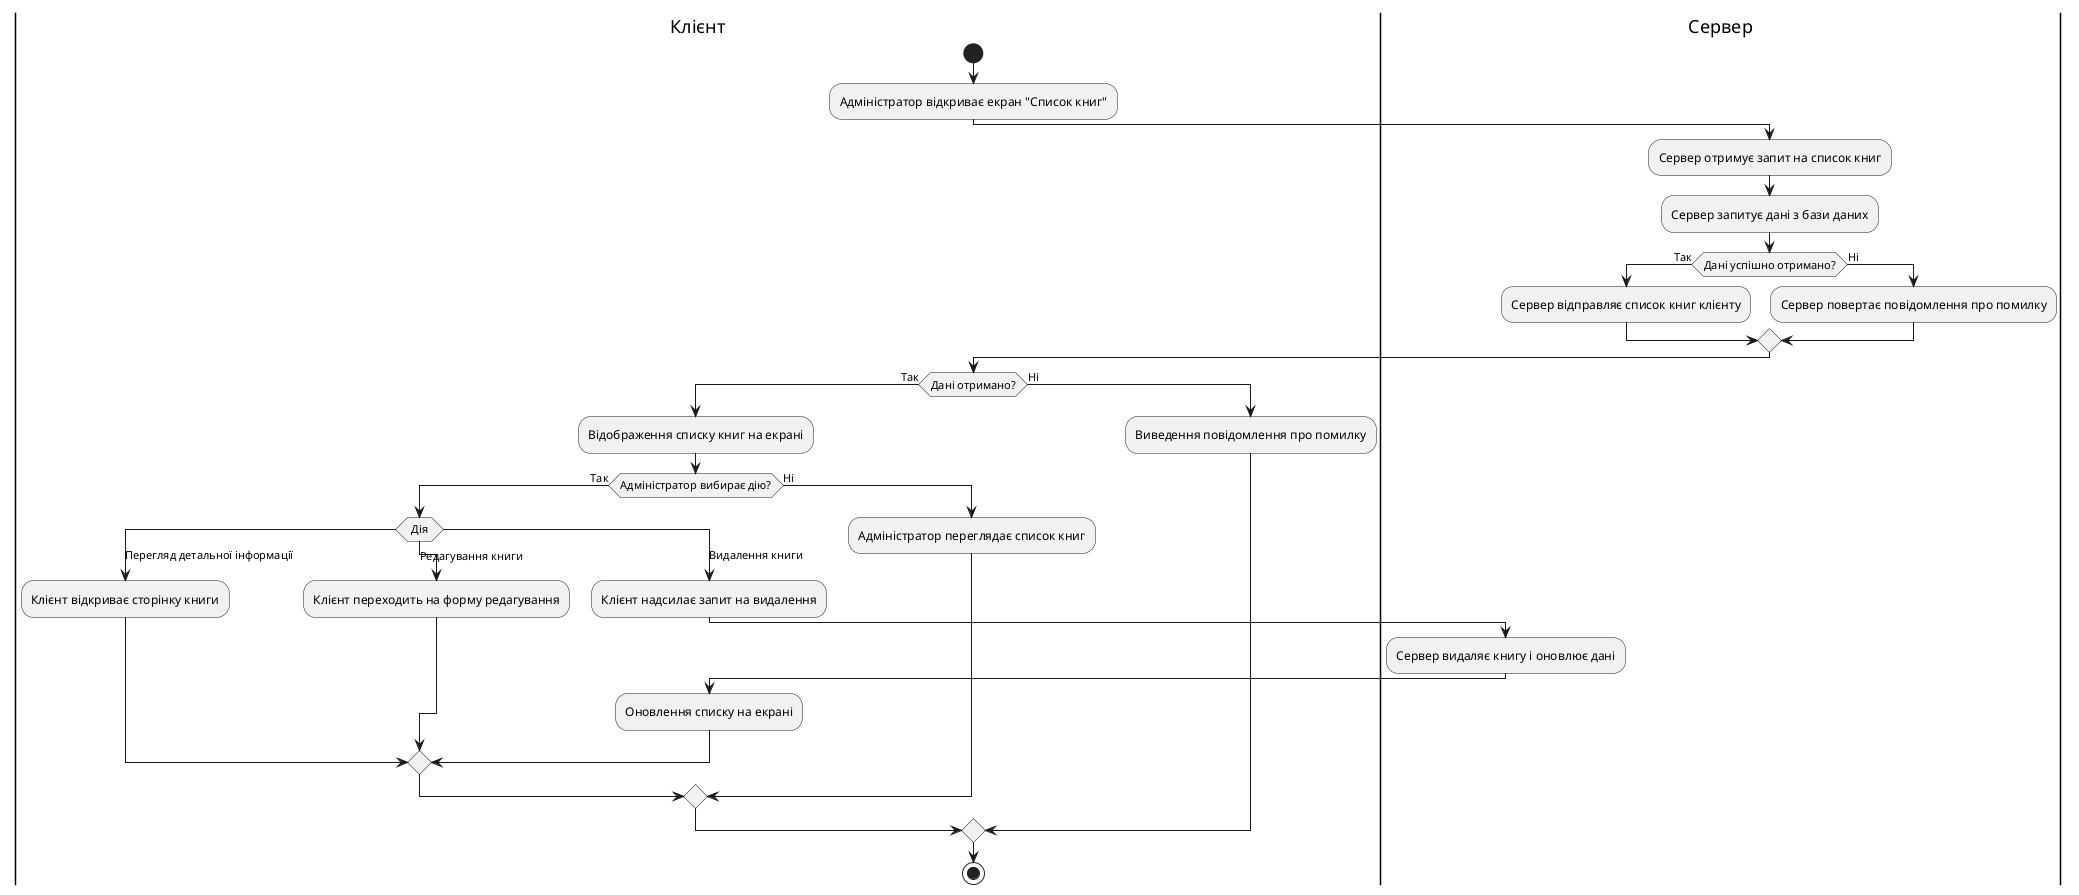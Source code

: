 @startuml
|Клієнт|
start
:Адміністратор відкриває екран "Список книг";

|Сервер|
:Сервер отримує запит на список книг;
:Сервер запитує дані з бази даних;

if (Дані успішно отримано?) then (Так)
  :Сервер відправляє список книг клієнту;
else (Ні)
  :Сервер повертає повідомлення про помилку;
endif

|Клієнт|
if (Дані отримано?) then (Так)
  :Відображення списку книг на екрані;
  if (Адміністратор вибирає дію?) then (Так)
    switch (Дія)
      case (Перегляд детальної інформації)
        :Клієнт відкриває сторінку книги;
      case (Редагування книги)
        :Клієнт переходить на форму редагування;
      case (Видалення книги)
        :Клієнт надсилає запит на видалення;
        |Сервер|
        :Сервер видаляє книгу і оновлює дані;
        |Клієнт|
        :Оновлення списку на екрані;
    endswitch
  else (Ні)
    :Адміністратор переглядає список книг;
  endif
else (Ні)
  :Виведення повідомлення про помилку;
endif
stop
@enduml

